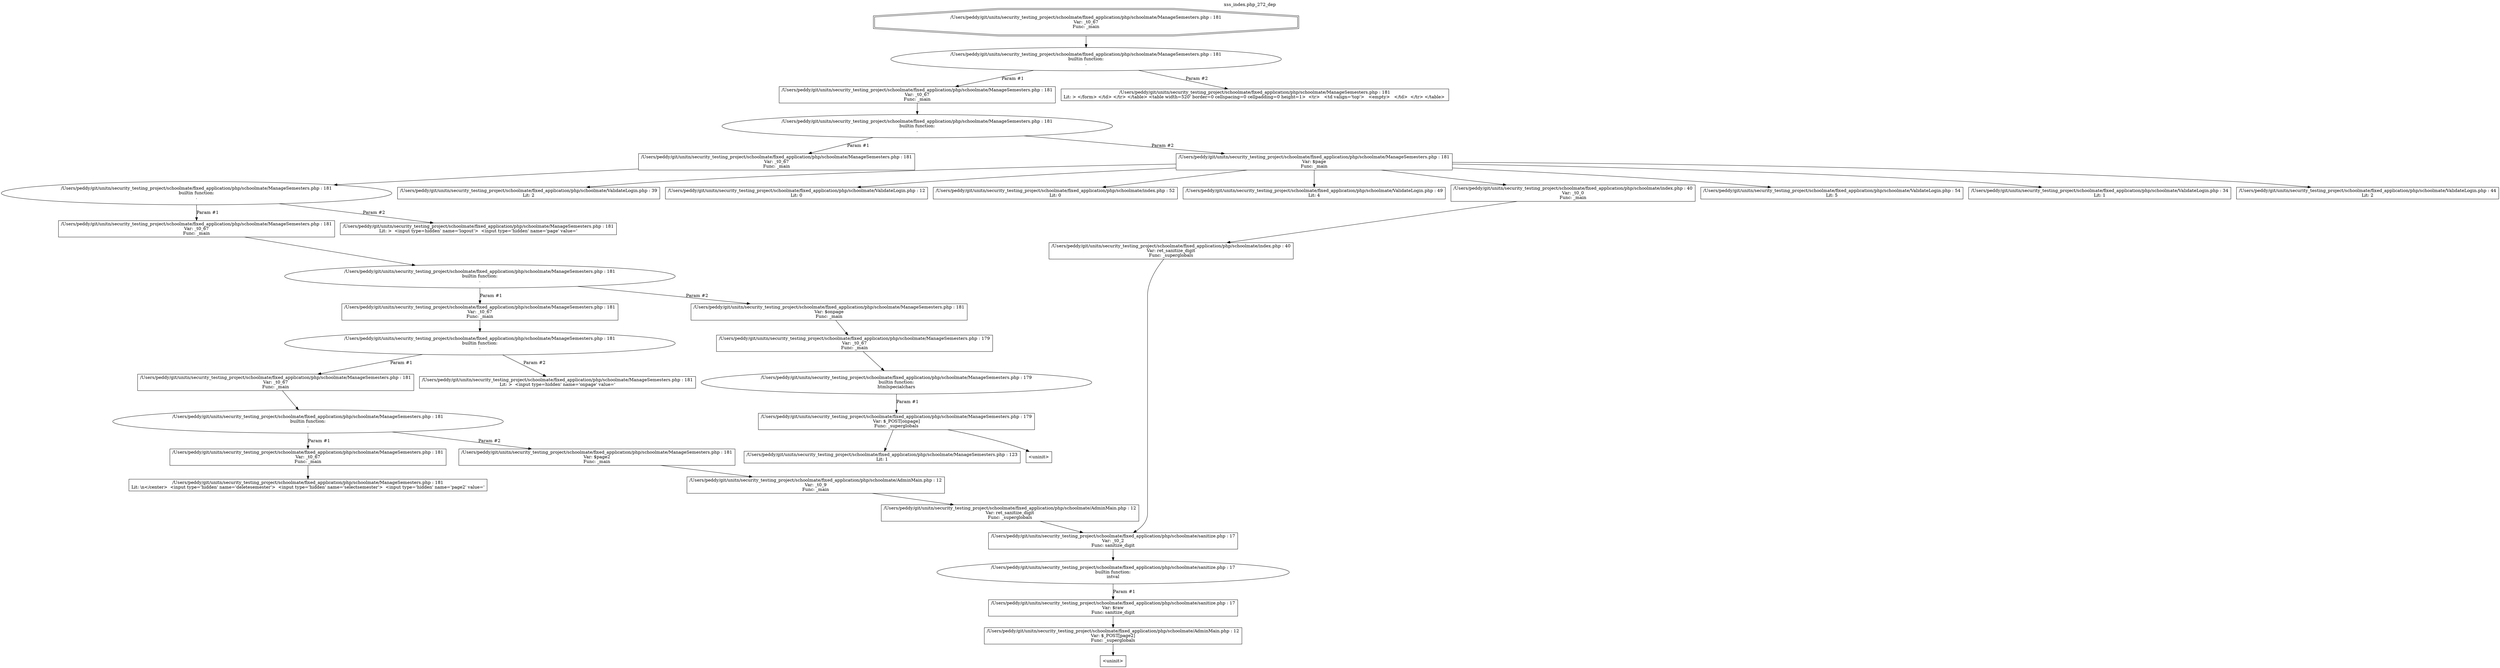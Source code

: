 digraph cfg {
  label="xss_index.php_272_dep";
  labelloc=t;
  n1 [shape=doubleoctagon, label="/Users/peddy/git/unitn/security_testing_project/schoolmate/fixed_application/php/schoolmate/ManageSemesters.php : 181\nVar: _t0_67\nFunc: _main\n"];
  n2 [shape=ellipse, label="/Users/peddy/git/unitn/security_testing_project/schoolmate/fixed_application/php/schoolmate/ManageSemesters.php : 181\nbuiltin function:\n.\n"];
  n3 [shape=box, label="/Users/peddy/git/unitn/security_testing_project/schoolmate/fixed_application/php/schoolmate/ManageSemesters.php : 181\nVar: _t0_67\nFunc: _main\n"];
  n4 [shape=ellipse, label="/Users/peddy/git/unitn/security_testing_project/schoolmate/fixed_application/php/schoolmate/ManageSemesters.php : 181\nbuiltin function:\n.\n"];
  n5 [shape=box, label="/Users/peddy/git/unitn/security_testing_project/schoolmate/fixed_application/php/schoolmate/ManageSemesters.php : 181\nVar: _t0_67\nFunc: _main\n"];
  n6 [shape=ellipse, label="/Users/peddy/git/unitn/security_testing_project/schoolmate/fixed_application/php/schoolmate/ManageSemesters.php : 181\nbuiltin function:\n.\n"];
  n7 [shape=box, label="/Users/peddy/git/unitn/security_testing_project/schoolmate/fixed_application/php/schoolmate/ManageSemesters.php : 181\nVar: _t0_67\nFunc: _main\n"];
  n8 [shape=ellipse, label="/Users/peddy/git/unitn/security_testing_project/schoolmate/fixed_application/php/schoolmate/ManageSemesters.php : 181\nbuiltin function:\n.\n"];
  n9 [shape=box, label="/Users/peddy/git/unitn/security_testing_project/schoolmate/fixed_application/php/schoolmate/ManageSemesters.php : 181\nVar: _t0_67\nFunc: _main\n"];
  n10 [shape=ellipse, label="/Users/peddy/git/unitn/security_testing_project/schoolmate/fixed_application/php/schoolmate/ManageSemesters.php : 181\nbuiltin function:\n.\n"];
  n11 [shape=box, label="/Users/peddy/git/unitn/security_testing_project/schoolmate/fixed_application/php/schoolmate/ManageSemesters.php : 181\nVar: _t0_67\nFunc: _main\n"];
  n12 [shape=ellipse, label="/Users/peddy/git/unitn/security_testing_project/schoolmate/fixed_application/php/schoolmate/ManageSemesters.php : 181\nbuiltin function:\n.\n"];
  n13 [shape=box, label="/Users/peddy/git/unitn/security_testing_project/schoolmate/fixed_application/php/schoolmate/ManageSemesters.php : 181\nVar: _t0_67\nFunc: _main\n"];
  n14 [shape=box, label="/Users/peddy/git/unitn/security_testing_project/schoolmate/fixed_application/php/schoolmate/ManageSemesters.php : 181\nLit: \\n</center>  <input type='hidden' name='deletesemester'>  <input type='hidden' name='selectsemester'>  <input type='hidden' name='page2' value='\n"];
  n15 [shape=box, label="/Users/peddy/git/unitn/security_testing_project/schoolmate/fixed_application/php/schoolmate/ManageSemesters.php : 181\nVar: $page2\nFunc: _main\n"];
  n16 [shape=box, label="/Users/peddy/git/unitn/security_testing_project/schoolmate/fixed_application/php/schoolmate/AdminMain.php : 12\nVar: _t0_9\nFunc: _main\n"];
  n17 [shape=box, label="/Users/peddy/git/unitn/security_testing_project/schoolmate/fixed_application/php/schoolmate/AdminMain.php : 12\nVar: ret_sanitize_digit\nFunc: _superglobals\n"];
  n18 [shape=box, label="/Users/peddy/git/unitn/security_testing_project/schoolmate/fixed_application/php/schoolmate/sanitize.php : 17\nVar: _t0_2\nFunc: sanitize_digit\n"];
  n19 [shape=ellipse, label="/Users/peddy/git/unitn/security_testing_project/schoolmate/fixed_application/php/schoolmate/sanitize.php : 17\nbuiltin function:\nintval\n"];
  n20 [shape=box, label="/Users/peddy/git/unitn/security_testing_project/schoolmate/fixed_application/php/schoolmate/sanitize.php : 17\nVar: $raw\nFunc: sanitize_digit\n"];
  n21 [shape=box, label="/Users/peddy/git/unitn/security_testing_project/schoolmate/fixed_application/php/schoolmate/AdminMain.php : 12\nVar: $_POST[page2]\nFunc: _superglobals\n"];
  n22 [shape=box, label="<uninit>"];
  n23 [shape=box, label="/Users/peddy/git/unitn/security_testing_project/schoolmate/fixed_application/php/schoolmate/ManageSemesters.php : 181\nLit: >  <input type=hidden' name='onpage' value='\n"];
  n24 [shape=box, label="/Users/peddy/git/unitn/security_testing_project/schoolmate/fixed_application/php/schoolmate/ManageSemesters.php : 181\nVar: $onpage\nFunc: _main\n"];
  n25 [shape=box, label="/Users/peddy/git/unitn/security_testing_project/schoolmate/fixed_application/php/schoolmate/ManageSemesters.php : 179\nVar: _t0_67\nFunc: _main\n"];
  n26 [shape=ellipse, label="/Users/peddy/git/unitn/security_testing_project/schoolmate/fixed_application/php/schoolmate/ManageSemesters.php : 179\nbuiltin function:\nhtmlspecialchars\n"];
  n27 [shape=box, label="/Users/peddy/git/unitn/security_testing_project/schoolmate/fixed_application/php/schoolmate/ManageSemesters.php : 179\nVar: $_POST[onpage]\nFunc: _superglobals\n"];
  n28 [shape=box, label="/Users/peddy/git/unitn/security_testing_project/schoolmate/fixed_application/php/schoolmate/ManageSemesters.php : 123\nLit: 1\n"];
  n29 [shape=box, label="<uninit>"];
  n30 [shape=box, label="/Users/peddy/git/unitn/security_testing_project/schoolmate/fixed_application/php/schoolmate/ManageSemesters.php : 181\nLit: >  <input type=hidden' name='logout'>  <input type='hidden' name='page' value='\n"];
  n31 [shape=box, label="/Users/peddy/git/unitn/security_testing_project/schoolmate/fixed_application/php/schoolmate/ManageSemesters.php : 181\nVar: $page\nFunc: _main\n"];
  n32 [shape=box, label="/Users/peddy/git/unitn/security_testing_project/schoolmate/fixed_application/php/schoolmate/ValidateLogin.php : 39\nLit: 2\n"];
  n33 [shape=box, label="/Users/peddy/git/unitn/security_testing_project/schoolmate/fixed_application/php/schoolmate/ValidateLogin.php : 12\nLit: 0\n"];
  n34 [shape=box, label="/Users/peddy/git/unitn/security_testing_project/schoolmate/fixed_application/php/schoolmate/index.php : 52\nLit: 0\n"];
  n35 [shape=box, label="/Users/peddy/git/unitn/security_testing_project/schoolmate/fixed_application/php/schoolmate/ValidateLogin.php : 49\nLit: 4\n"];
  n36 [shape=box, label="/Users/peddy/git/unitn/security_testing_project/schoolmate/fixed_application/php/schoolmate/index.php : 40\nVar: _t0_0\nFunc: _main\n"];
  n37 [shape=box, label="/Users/peddy/git/unitn/security_testing_project/schoolmate/fixed_application/php/schoolmate/index.php : 40\nVar: ret_sanitize_digit\nFunc: _superglobals\n"];
  n38 [shape=box, label="/Users/peddy/git/unitn/security_testing_project/schoolmate/fixed_application/php/schoolmate/ValidateLogin.php : 54\nLit: 5\n"];
  n39 [shape=box, label="/Users/peddy/git/unitn/security_testing_project/schoolmate/fixed_application/php/schoolmate/ValidateLogin.php : 34\nLit: 1\n"];
  n40 [shape=box, label="/Users/peddy/git/unitn/security_testing_project/schoolmate/fixed_application/php/schoolmate/ValidateLogin.php : 44\nLit: 2\n"];
  n41 [shape=box, label="/Users/peddy/git/unitn/security_testing_project/schoolmate/fixed_application/php/schoolmate/ManageSemesters.php : 181\nLit: > </form> </td> </tr> </table> <table width=520' border=0 cellspacing=0 cellpadding=0 height=1>  <tr>   <td valign='top'>   <empty>   </td>  </tr> </table> \n"];
  n1 -> n2;
  n3 -> n4;
  n5 -> n6;
  n7 -> n8;
  n9 -> n10;
  n11 -> n12;
  n13 -> n14;
  n12 -> n13[label="Param #1"];
  n12 -> n15[label="Param #2"];
  n18 -> n19;
  n21 -> n22;
  n20 -> n21;
  n19 -> n20[label="Param #1"];
  n17 -> n18;
  n16 -> n17;
  n15 -> n16;
  n10 -> n11[label="Param #1"];
  n10 -> n23[label="Param #2"];
  n8 -> n9[label="Param #1"];
  n8 -> n24[label="Param #2"];
  n25 -> n26;
  n27 -> n28;
  n27 -> n29;
  n26 -> n27[label="Param #1"];
  n24 -> n25;
  n6 -> n7[label="Param #1"];
  n6 -> n30[label="Param #2"];
  n4 -> n5[label="Param #1"];
  n4 -> n31[label="Param #2"];
  n31 -> n32;
  n31 -> n33;
  n31 -> n34;
  n31 -> n35;
  n31 -> n36;
  n31 -> n38;
  n31 -> n39;
  n31 -> n40;
  n37 -> n18;
  n36 -> n37;
  n2 -> n3[label="Param #1"];
  n2 -> n41[label="Param #2"];
}
